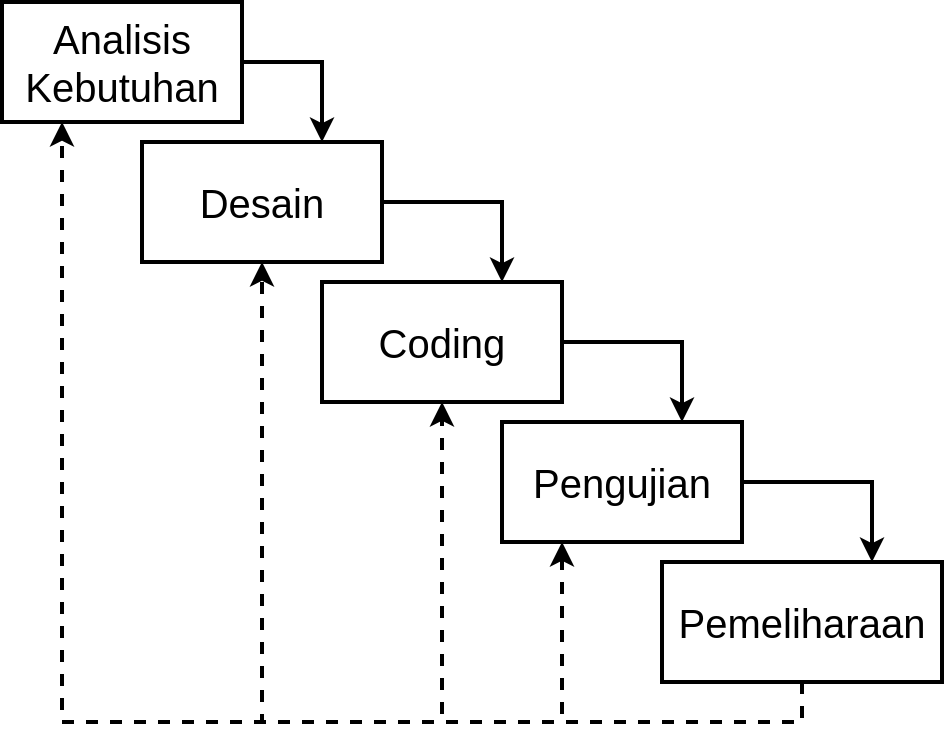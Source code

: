 <mxfile version="15.6.8" type="device"><diagram id="IhAzDVLPwF9gBqcTRVti" name="Page-1"><mxGraphModel dx="941" dy="525" grid="1" gridSize="10" guides="1" tooltips="1" connect="1" arrows="1" fold="1" page="1" pageScale="1" pageWidth="850" pageHeight="1100" math="0" shadow="0"><root><mxCell id="0"/><mxCell id="1" parent="0"/><mxCell id="UKczJkbHQY2McJ0gRfeo-14" value="" style="group" vertex="1" connectable="0" parent="1"><mxGeometry x="230" y="170" width="470" height="360" as="geometry"/></mxCell><mxCell id="UKczJkbHQY2McJ0gRfeo-1" value="&lt;font style=&quot;font-size: 20px&quot;&gt;Analisis&lt;br&gt;Kebutuhan&lt;/font&gt;" style="rounded=0;whiteSpace=wrap;html=1;strokeWidth=2;" vertex="1" parent="UKczJkbHQY2McJ0gRfeo-14"><mxGeometry width="120" height="60" as="geometry"/></mxCell><mxCell id="UKczJkbHQY2McJ0gRfeo-2" value="&lt;span style=&quot;font-size: 20px&quot;&gt;Desain&lt;/span&gt;" style="rounded=0;whiteSpace=wrap;html=1;strokeWidth=2;" vertex="1" parent="UKczJkbHQY2McJ0gRfeo-14"><mxGeometry x="70" y="70" width="120" height="60" as="geometry"/></mxCell><mxCell id="UKczJkbHQY2McJ0gRfeo-3" value="&lt;span style=&quot;font-size: 20px&quot;&gt;Coding&lt;/span&gt;" style="rounded=0;whiteSpace=wrap;html=1;strokeWidth=2;" vertex="1" parent="UKczJkbHQY2McJ0gRfeo-14"><mxGeometry x="160" y="140" width="120" height="60" as="geometry"/></mxCell><mxCell id="UKczJkbHQY2McJ0gRfeo-4" value="&lt;span style=&quot;font-size: 20px&quot;&gt;Pengujian&lt;/span&gt;" style="rounded=0;whiteSpace=wrap;html=1;strokeWidth=2;" vertex="1" parent="UKczJkbHQY2McJ0gRfeo-14"><mxGeometry x="250" y="210" width="120" height="60" as="geometry"/></mxCell><mxCell id="UKczJkbHQY2McJ0gRfeo-5" value="&lt;span style=&quot;font-size: 20px&quot;&gt;Pemeliharaan&lt;/span&gt;" style="rounded=0;whiteSpace=wrap;html=1;strokeWidth=2;" vertex="1" parent="UKczJkbHQY2McJ0gRfeo-14"><mxGeometry x="330" y="280" width="140" height="60" as="geometry"/></mxCell><mxCell id="UKczJkbHQY2McJ0gRfeo-6" value="" style="endArrow=classic;html=1;rounded=0;fontSize=20;strokeWidth=2;exitX=1;exitY=0.5;exitDx=0;exitDy=0;entryX=0.75;entryY=0;entryDx=0;entryDy=0;" edge="1" parent="UKczJkbHQY2McJ0gRfeo-14" source="UKczJkbHQY2McJ0gRfeo-1" target="UKczJkbHQY2McJ0gRfeo-2"><mxGeometry width="50" height="50" relative="1" as="geometry"><mxPoint x="160" y="150" as="sourcePoint"/><mxPoint x="210" y="100" as="targetPoint"/><Array as="points"><mxPoint x="160" y="30"/></Array></mxGeometry></mxCell><mxCell id="UKczJkbHQY2McJ0gRfeo-7" value="" style="endArrow=classic;html=1;rounded=0;fontSize=20;strokeWidth=2;exitX=1;exitY=0.5;exitDx=0;exitDy=0;entryX=0.75;entryY=0;entryDx=0;entryDy=0;" edge="1" parent="UKczJkbHQY2McJ0gRfeo-14" source="UKczJkbHQY2McJ0gRfeo-2" target="UKczJkbHQY2McJ0gRfeo-3"><mxGeometry width="50" height="50" relative="1" as="geometry"><mxPoint x="160" y="150" as="sourcePoint"/><mxPoint x="210" y="100" as="targetPoint"/><Array as="points"><mxPoint x="250" y="100"/></Array></mxGeometry></mxCell><mxCell id="UKczJkbHQY2McJ0gRfeo-8" value="" style="endArrow=classic;html=1;rounded=0;fontSize=20;strokeWidth=2;exitX=1;exitY=0.5;exitDx=0;exitDy=0;entryX=0.75;entryY=0;entryDx=0;entryDy=0;" edge="1" parent="UKczJkbHQY2McJ0gRfeo-14" source="UKczJkbHQY2McJ0gRfeo-3" target="UKczJkbHQY2McJ0gRfeo-4"><mxGeometry width="50" height="50" relative="1" as="geometry"><mxPoint x="160" y="210" as="sourcePoint"/><mxPoint x="210" y="160" as="targetPoint"/><Array as="points"><mxPoint x="340" y="170"/></Array></mxGeometry></mxCell><mxCell id="UKczJkbHQY2McJ0gRfeo-9" value="" style="endArrow=classic;html=1;rounded=0;fontSize=20;strokeWidth=2;exitX=1;exitY=0.5;exitDx=0;exitDy=0;entryX=0.75;entryY=0;entryDx=0;entryDy=0;" edge="1" parent="UKczJkbHQY2McJ0gRfeo-14" source="UKczJkbHQY2McJ0gRfeo-4" target="UKczJkbHQY2McJ0gRfeo-5"><mxGeometry width="50" height="50" relative="1" as="geometry"><mxPoint x="160" y="210" as="sourcePoint"/><mxPoint x="210" y="160" as="targetPoint"/><Array as="points"><mxPoint x="435" y="240"/></Array></mxGeometry></mxCell><mxCell id="UKczJkbHQY2McJ0gRfeo-10" value="" style="endArrow=classic;html=1;rounded=0;fontSize=20;strokeWidth=2;exitX=0.5;exitY=1;exitDx=0;exitDy=0;entryX=0.25;entryY=1;entryDx=0;entryDy=0;dashed=1;" edge="1" parent="UKczJkbHQY2McJ0gRfeo-14" source="UKczJkbHQY2McJ0gRfeo-5" target="UKczJkbHQY2McJ0gRfeo-1"><mxGeometry width="50" height="50" relative="1" as="geometry"><mxPoint x="160" y="210" as="sourcePoint"/><mxPoint x="210" y="160" as="targetPoint"/><Array as="points"><mxPoint x="400" y="360"/><mxPoint x="30" y="360"/></Array></mxGeometry></mxCell><mxCell id="UKczJkbHQY2McJ0gRfeo-11" value="" style="endArrow=classic;html=1;rounded=0;dashed=1;fontSize=20;strokeWidth=2;exitX=0.5;exitY=1;exitDx=0;exitDy=0;entryX=0.5;entryY=1;entryDx=0;entryDy=0;" edge="1" parent="UKczJkbHQY2McJ0gRfeo-14" source="UKczJkbHQY2McJ0gRfeo-5" target="UKczJkbHQY2McJ0gRfeo-2"><mxGeometry width="50" height="50" relative="1" as="geometry"><mxPoint x="160" y="210" as="sourcePoint"/><mxPoint x="210" y="160" as="targetPoint"/><Array as="points"><mxPoint x="400" y="360"/><mxPoint x="130" y="360"/></Array></mxGeometry></mxCell><mxCell id="UKczJkbHQY2McJ0gRfeo-12" value="" style="endArrow=classic;html=1;rounded=0;dashed=1;fontSize=20;strokeWidth=2;entryX=0.5;entryY=1;entryDx=0;entryDy=0;" edge="1" parent="UKczJkbHQY2McJ0gRfeo-14" target="UKczJkbHQY2McJ0gRfeo-3"><mxGeometry width="50" height="50" relative="1" as="geometry"><mxPoint x="400" y="340" as="sourcePoint"/><mxPoint x="210" y="160" as="targetPoint"/><Array as="points"><mxPoint x="400" y="360"/><mxPoint x="220" y="360"/></Array></mxGeometry></mxCell><mxCell id="UKczJkbHQY2McJ0gRfeo-13" value="" style="endArrow=classic;html=1;rounded=0;dashed=1;fontSize=20;strokeWidth=2;exitX=0.5;exitY=1;exitDx=0;exitDy=0;entryX=0.25;entryY=1;entryDx=0;entryDy=0;" edge="1" parent="UKczJkbHQY2McJ0gRfeo-14" source="UKczJkbHQY2McJ0gRfeo-5" target="UKczJkbHQY2McJ0gRfeo-4"><mxGeometry width="50" height="50" relative="1" as="geometry"><mxPoint x="160" y="210" as="sourcePoint"/><mxPoint x="210" y="160" as="targetPoint"/><Array as="points"><mxPoint x="400" y="360"/><mxPoint x="280" y="360"/></Array></mxGeometry></mxCell></root></mxGraphModel></diagram></mxfile>